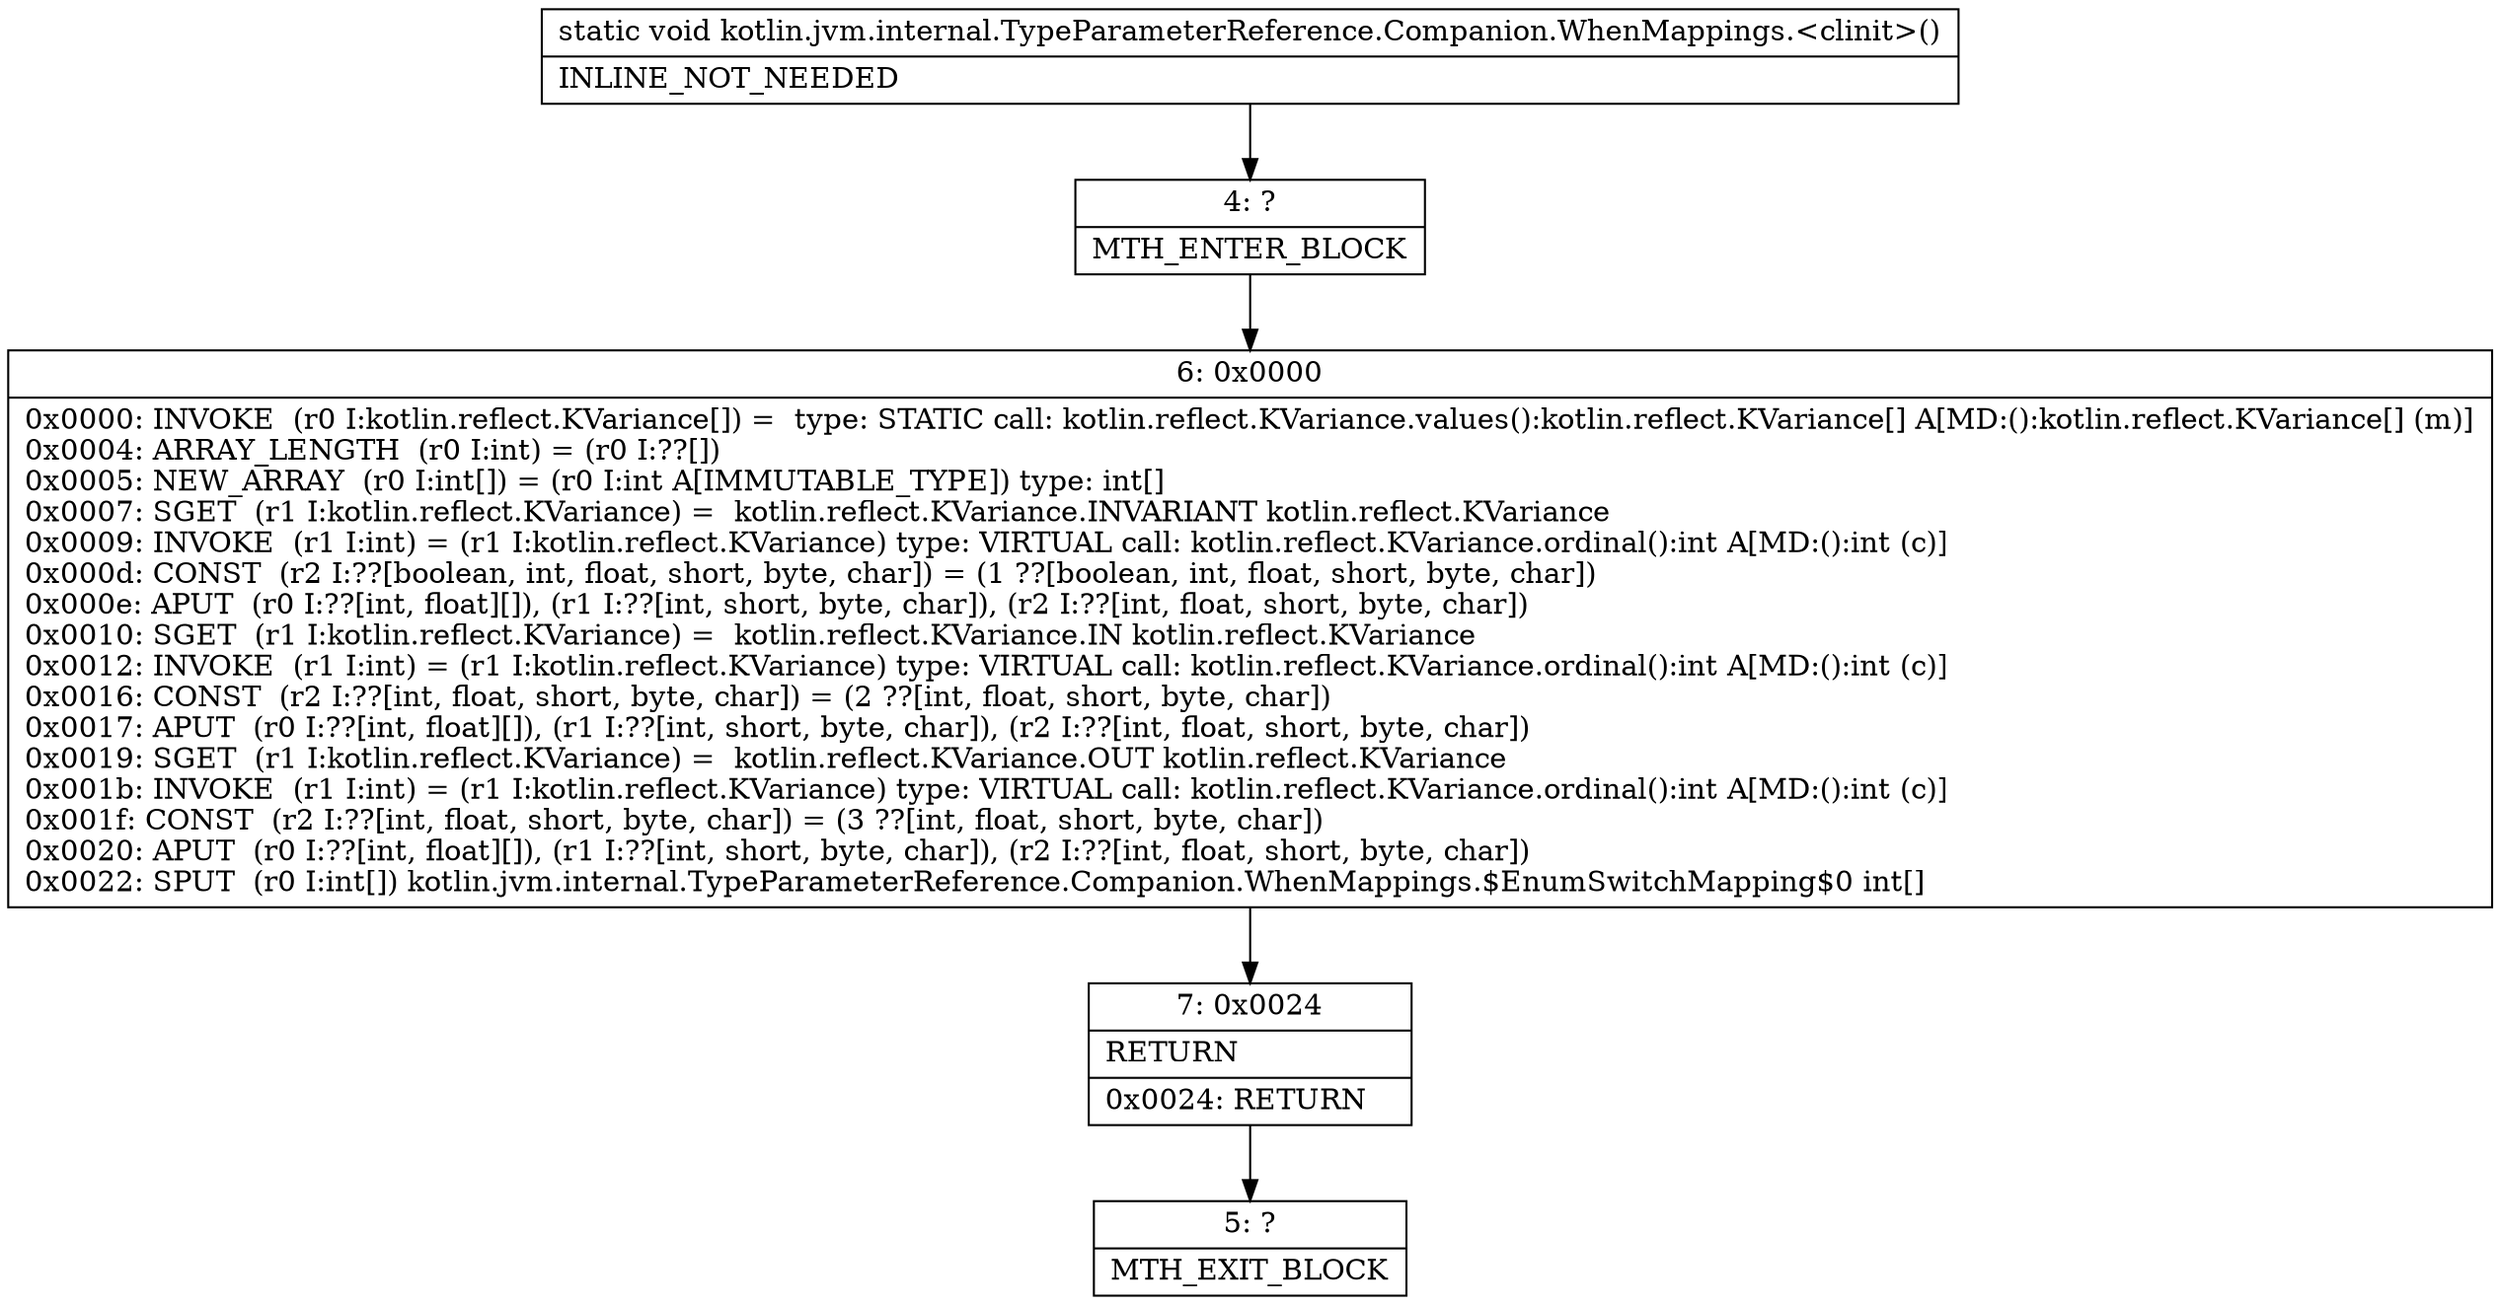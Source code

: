 digraph "CFG forkotlin.jvm.internal.TypeParameterReference.Companion.WhenMappings.\<clinit\>()V" {
Node_4 [shape=record,label="{4\:\ ?|MTH_ENTER_BLOCK\l}"];
Node_6 [shape=record,label="{6\:\ 0x0000|0x0000: INVOKE  (r0 I:kotlin.reflect.KVariance[]) =  type: STATIC call: kotlin.reflect.KVariance.values():kotlin.reflect.KVariance[] A[MD:():kotlin.reflect.KVariance[] (m)]\l0x0004: ARRAY_LENGTH  (r0 I:int) = (r0 I:??[]) \l0x0005: NEW_ARRAY  (r0 I:int[]) = (r0 I:int A[IMMUTABLE_TYPE]) type: int[] \l0x0007: SGET  (r1 I:kotlin.reflect.KVariance) =  kotlin.reflect.KVariance.INVARIANT kotlin.reflect.KVariance \l0x0009: INVOKE  (r1 I:int) = (r1 I:kotlin.reflect.KVariance) type: VIRTUAL call: kotlin.reflect.KVariance.ordinal():int A[MD:():int (c)]\l0x000d: CONST  (r2 I:??[boolean, int, float, short, byte, char]) = (1 ??[boolean, int, float, short, byte, char]) \l0x000e: APUT  (r0 I:??[int, float][]), (r1 I:??[int, short, byte, char]), (r2 I:??[int, float, short, byte, char]) \l0x0010: SGET  (r1 I:kotlin.reflect.KVariance) =  kotlin.reflect.KVariance.IN kotlin.reflect.KVariance \l0x0012: INVOKE  (r1 I:int) = (r1 I:kotlin.reflect.KVariance) type: VIRTUAL call: kotlin.reflect.KVariance.ordinal():int A[MD:():int (c)]\l0x0016: CONST  (r2 I:??[int, float, short, byte, char]) = (2 ??[int, float, short, byte, char]) \l0x0017: APUT  (r0 I:??[int, float][]), (r1 I:??[int, short, byte, char]), (r2 I:??[int, float, short, byte, char]) \l0x0019: SGET  (r1 I:kotlin.reflect.KVariance) =  kotlin.reflect.KVariance.OUT kotlin.reflect.KVariance \l0x001b: INVOKE  (r1 I:int) = (r1 I:kotlin.reflect.KVariance) type: VIRTUAL call: kotlin.reflect.KVariance.ordinal():int A[MD:():int (c)]\l0x001f: CONST  (r2 I:??[int, float, short, byte, char]) = (3 ??[int, float, short, byte, char]) \l0x0020: APUT  (r0 I:??[int, float][]), (r1 I:??[int, short, byte, char]), (r2 I:??[int, float, short, byte, char]) \l0x0022: SPUT  (r0 I:int[]) kotlin.jvm.internal.TypeParameterReference.Companion.WhenMappings.$EnumSwitchMapping$0 int[] \l}"];
Node_7 [shape=record,label="{7\:\ 0x0024|RETURN\l|0x0024: RETURN   \l}"];
Node_5 [shape=record,label="{5\:\ ?|MTH_EXIT_BLOCK\l}"];
MethodNode[shape=record,label="{static void kotlin.jvm.internal.TypeParameterReference.Companion.WhenMappings.\<clinit\>()  | INLINE_NOT_NEEDED\l}"];
MethodNode -> Node_4;Node_4 -> Node_6;
Node_6 -> Node_7;
Node_7 -> Node_5;
}

